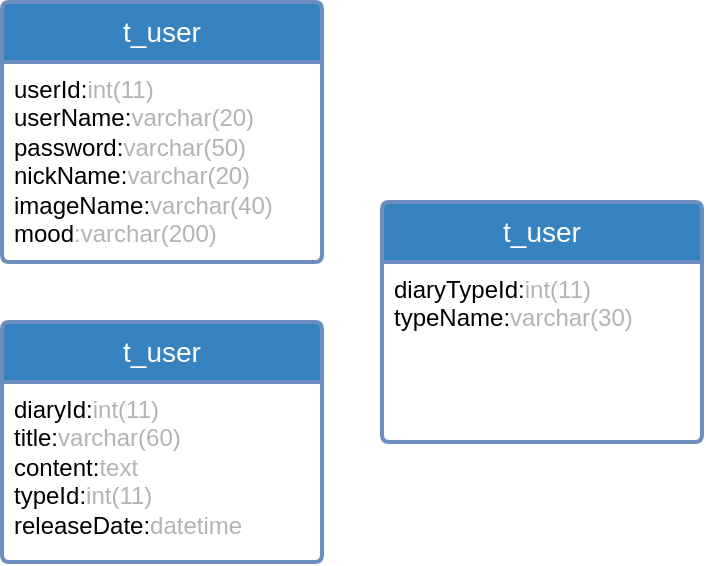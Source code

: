 <mxfile version="22.1.11" type="github">
  <diagram name="第 1 页" id="O1AbwvgKUpIQpAHBwRs8">
    <mxGraphModel dx="194" dy="383" grid="1" gridSize="10" guides="1" tooltips="1" connect="1" arrows="1" fold="1" page="1" pageScale="1" pageWidth="827" pageHeight="1169" math="0" shadow="0">
      <root>
        <mxCell id="0" />
        <mxCell id="1" parent="0" />
        <mxCell id="PhTOWSafhNoqT7gbgXtt-1" value="&lt;font color=&quot;#ffffff&quot;&gt;t_user&lt;/font&gt;" style="swimlane;childLayout=stackLayout;horizontal=1;startSize=30;horizontalStack=0;rounded=1;fontSize=14;fontStyle=0;strokeWidth=2;resizeParent=0;resizeLast=1;shadow=0;dashed=0;align=center;arcSize=4;whiteSpace=wrap;html=1;fillColor=#3783c0;strokeColor=#6c8ebf;gradientColor=none;" vertex="1" parent="1">
          <mxGeometry x="210" y="210" width="160" height="130" as="geometry" />
        </mxCell>
        <mxCell id="PhTOWSafhNoqT7gbgXtt-2" value="userId:&lt;font color=&quot;#b3b3b3&quot;&gt;int(11)&lt;/font&gt;&lt;br&gt;userName:&lt;font color=&quot;#b3b3b3&quot;&gt;varchar(20)&lt;/font&gt;&lt;br&gt;password:&lt;font color=&quot;#b3b3b3&quot;&gt;varchar(50)&lt;/font&gt;&lt;br&gt;nickName:&lt;font color=&quot;#b3b3b3&quot;&gt;varchar(20)&lt;/font&gt;&lt;br&gt;imageName:&lt;font color=&quot;#b3b3b3&quot;&gt;varchar(40)&lt;/font&gt;&lt;br&gt;mood&lt;font color=&quot;#b3b3b3&quot;&gt;:varchar(200)&lt;/font&gt;" style="align=left;strokeColor=none;fillColor=none;spacingLeft=4;fontSize=12;verticalAlign=top;resizable=0;rotatable=0;part=1;html=1;" vertex="1" parent="PhTOWSafhNoqT7gbgXtt-1">
          <mxGeometry y="30" width="160" height="100" as="geometry" />
        </mxCell>
        <mxCell id="PhTOWSafhNoqT7gbgXtt-4" value="&lt;font color=&quot;#ffffff&quot;&gt;t_user&lt;/font&gt;" style="swimlane;childLayout=stackLayout;horizontal=1;startSize=30;horizontalStack=0;rounded=1;fontSize=14;fontStyle=0;strokeWidth=2;resizeParent=0;resizeLast=1;shadow=0;dashed=0;align=center;arcSize=4;whiteSpace=wrap;html=1;fillColor=#3783c0;strokeColor=#6c8ebf;gradientColor=none;" vertex="1" parent="1">
          <mxGeometry x="210" y="370" width="160" height="120" as="geometry" />
        </mxCell>
        <mxCell id="PhTOWSafhNoqT7gbgXtt-5" value="diaryId:&lt;font color=&quot;#b3b3b3&quot;&gt;int(11)&lt;/font&gt;&lt;br&gt;title:&lt;font color=&quot;#b3b3b3&quot;&gt;varchar(60)&lt;/font&gt;&lt;br&gt;content:&lt;font color=&quot;#b3b3b3&quot;&gt;text&lt;/font&gt;&lt;br&gt;typeId:&lt;font color=&quot;#b3b3b3&quot;&gt;int(11)&lt;/font&gt;&lt;br&gt;releaseDate:&lt;font color=&quot;#b3b3b3&quot;&gt;datetime&lt;/font&gt;" style="align=left;strokeColor=none;fillColor=none;spacingLeft=4;fontSize=12;verticalAlign=top;resizable=0;rotatable=0;part=1;html=1;" vertex="1" parent="PhTOWSafhNoqT7gbgXtt-4">
          <mxGeometry y="30" width="160" height="90" as="geometry" />
        </mxCell>
        <mxCell id="PhTOWSafhNoqT7gbgXtt-6" value="&lt;font color=&quot;#ffffff&quot;&gt;t_user&lt;/font&gt;" style="swimlane;childLayout=stackLayout;horizontal=1;startSize=30;horizontalStack=0;rounded=1;fontSize=14;fontStyle=0;strokeWidth=2;resizeParent=0;resizeLast=1;shadow=0;dashed=0;align=center;arcSize=4;whiteSpace=wrap;html=1;fillColor=#3783c0;strokeColor=#6c8ebf;gradientColor=none;" vertex="1" parent="1">
          <mxGeometry x="400" y="310" width="160" height="120" as="geometry" />
        </mxCell>
        <mxCell id="PhTOWSafhNoqT7gbgXtt-7" value="diaryTypeId:&lt;font color=&quot;#b3b3b3&quot;&gt;int(11)&lt;/font&gt;&lt;br&gt;typeName:&lt;font color=&quot;#b3b3b3&quot;&gt;varchar(30)&lt;/font&gt;" style="align=left;strokeColor=none;fillColor=none;spacingLeft=4;fontSize=12;verticalAlign=top;resizable=0;rotatable=0;part=1;html=1;" vertex="1" parent="PhTOWSafhNoqT7gbgXtt-6">
          <mxGeometry y="30" width="160" height="90" as="geometry" />
        </mxCell>
      </root>
    </mxGraphModel>
  </diagram>
</mxfile>
